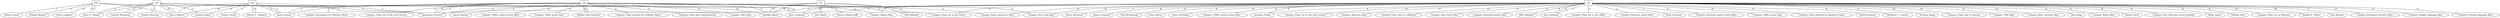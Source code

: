 graph dbpedia {
"222" [shape=box];
"229" [shape=box];
"230" [shape=box];
"228" [shape=box];
"450" [shape=box];
"227" [shape=box];

"222" -- "Category_Fictional_language_films" [label="11"];
"228" -- "Category_1980s_science_fiction_films" [label="11"];
"450" -- "Jerry_Goldsmith" [label="2"];
"222" -- "Marty_Hornstein" [label="7"];
"228" -- "Paramount_Pictures" [label="9"];
"222" -- "James_Cromwell" [label="8"];
"222" -- "Neal_McDonough" [label="8"];
"450" -- "Harve_Bennett" [label="7"];
"222" -- "LeVar_Burton" [label="8"];
"222" -- "Category_Space_adventure_films" [label="11"];
"228" -- "Paramount_Pictures" [label="5"];
"222" -- "Gates_McFadden" [label="8"];
"228" -- "Category_Sequel_films" [label="11"];
"228" -- "Category_1980s_action_films" [label="11"];
"228" -- "Gayne_Rescher" [label="3"];
"222" -- "Category_1990s_science_fiction_films" [label="11"];
"229" -- "Robert_F__Shugrue" [label="6"];
"222" -- "Jonathan_Frakes" [label="8"];
"222" -- "Category_Films_set_in_the_24th_century" [label="11"];
"222" -- "Category_American_films" [label="11"];
"230" -- "Leonard_Rosenman" [label="2"];
"222" -- "Category_Films_shot_in_California" [label="11"];
"230" -- "Peter_E__Berger" [label="1"];
"228" -- "Nicholas_Meyer" [label="4"];
"229" -- "Charles_Correll" [label="3"];
"222" -- "Category_Time_travel_films" [label="11"];
"228" -- "William_Paul_Dornisch" [label="1"];
"229" -- "Leonard_Nimoy" [label="4"];
"228" -- "Category_Films_directed_by_Nicholas_Meyer" [label="11"];
"450" -- "William_Shatner" [label="4"];
"230" -- "Leonard_Nimoy" [label="4"];
"222" -- "Category_Directorial_debut_films" [label="11"];
"228" -- "William_Paul_Dornisch" [label="6"];
"222" -- "Alfre_Woodard" [label="8"];
"222" -- "Joel_Goldsmith" [label="2"];
"222" -- "Jonathan_Frakes" [label="4"];
"228" -- "Category_Films_shot_anamorphically" [label="11"];
"228" -- "Category_Films_set_in_the_23rd_century" [label="11"];
"230" -- "Leonard_Rosenman" [label="2"];
"228" -- "Category_Space_adventure_films" [label="11"];
"229" -- "James_Horner" [label="2"];
"222" -- "Category_Films_set_in_the_2060s" [label="11"];
"230" -- "Nicholas_Meyer" [label="10"];
"450" -- "Paramount_Pictures" [label="5"];
"228" -- "James_Horner" [label="2"];
"230" -- "Peter_E__Berger" [label="6"];
"222" -- "Category_Sequel_films" [label="11"];
"228" -- "Category_1982_films" [label="11"];
"229" -- "Harve_Bennett" [label="10"];
"222" -- "Category_American_action_films" [label="11"];
"230" -- "Paramount_Pictures" [label="5"];
"222" -- "Peter_Lauritson" [label="7"];
"450" -- "David_Loughery" [label="10"];
"222" -- "Category_American_science_fiction_films" [label="11"];
"228" -- "Category_Star_Trek_films" [label="11"];
"222" -- "Category_Films_set_in_the_future" [label="11"];
"222" -- "Category_1990s_action_films" [label="11"];
"222" -- "Category_Films_directed_by_Jonathan_Frakes" [label="11"];
"229" -- "Robert_F__Shugrue" [label="1"];
"230" -- "Harve_Bennett" [label="10"];
"222" -- "Patrick_Stewart" [label="8"];
"227" -- "Steven_Charles_Jaffe" [label="7"];
"227" -- "Cliff_Eidelman" [label="2"];
"222" -- "Matthew_F__Leonetti" [label="3"];
"450" -- "Peter_E__Berger" [label="6"];
"227" -- "Cliff_Eidelman" [label="2"];
"450" -- "Peter_E__Berger" [label="1"];
"230" -- "Harve_Bennett" [label="7"];
"228" -- "Category_Films_set_in_the_future" [label="11"];
"222" -- "Jerry_Goldsmith" [label="2"];
"222" -- "Jerry_Goldsmith" [label="2"];
"230" -- "Donald_Peterman" [label="3"];
"222" -- "Category_Star_Trek_films" [label="11"];
"450" -- "Jerry_Goldsmith" [label="2"];
"227" -- "Nicholas_Meyer" [label="10"];
"222" -- "Brannon_Braga" [label="10"];
"229" -- "Harve_Bennett" [label="7"];
"222" -- "Category_Films_shot_in_Arizona" [label="11"];
"222" -- "Category_1996_films" [label="11"];
"222" -- "Category_Alien_visitation_films" [label="11"];
"227" -- "Hiro_Narita" [label="3"];
"222" -- "Alice_Krige" [label="8"];
"450" -- "Andrew_Laszlo" [label="3"];
"222" -- "Category_Robot_films" [label="11"];
"227" -- "Nicholas_Meyer" [label="4"];
"222" -- "Marina_Sirtis" [label="8"];
"222" -- "Category_Star_Trek_time_travel_episodes" [label="11"];
"227" -- "Paramount_Pictures" [label="5"];
"222" -- "Brent_Spiner" [label="8"];
"229" -- "Paramount_Pictures" [label="5"];
"228" -- "Category_Screenplays_by_Nicholas_Meyer" [label="11"];
"229" -- "James_Horner" [label="2"];
"222" -- "Michael_Dorn" [label="8"];
"222" -- "Category_Films_set_in_Montana" [label="11"];
"222" -- "Paramount_Pictures" [label="5"];
"222" -- "Ronald_D__Moore" [label="10"];
"222" -- "Joel_Goldsmith" [label="2"];
"222" -- "Rick_Berman" [label="7"];
"228" -- "James_Horner" [label="2"];
"222" -- "Category_Paramount_Pictures_films" [label="11"];
"222" -- "Category_English_language_films" [label="11"];
}
